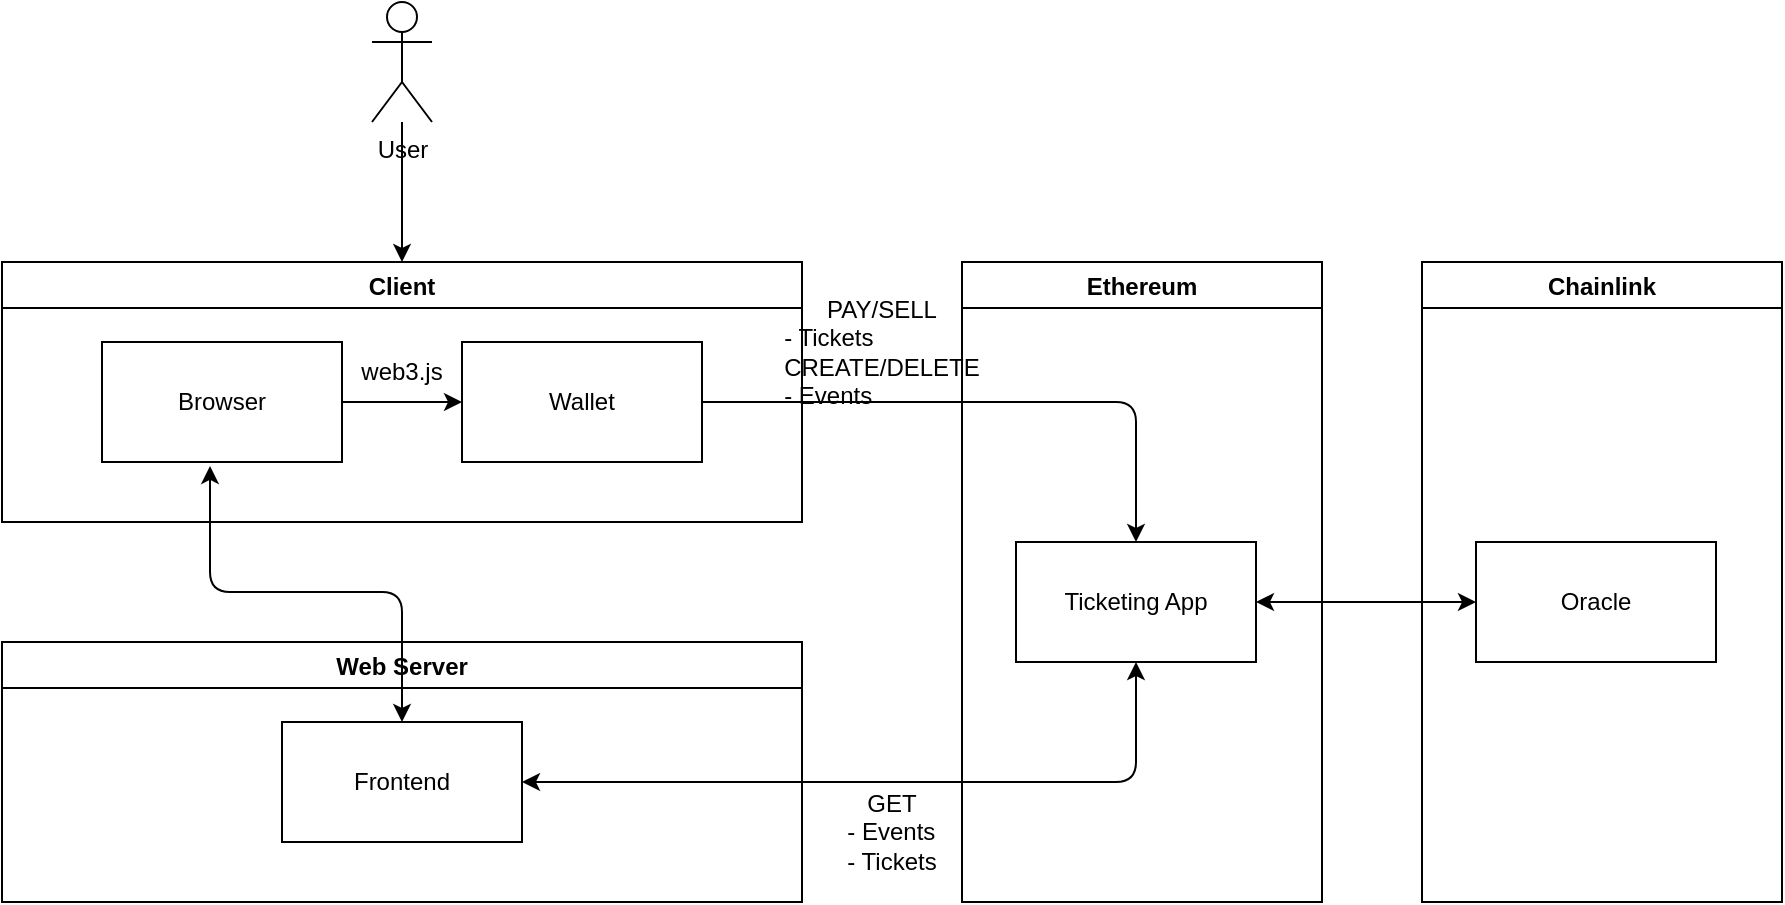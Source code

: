 <mxfile>
    <diagram id="1zVgO03YgL15PZYdM6fw" name="hl_architecture">
        <mxGraphModel dx="1374" dy="782" grid="1" gridSize="10" guides="1" tooltips="1" connect="1" arrows="1" fold="1" page="1" pageScale="1" pageWidth="827" pageHeight="1169" math="0" shadow="0">
            <root>
                <mxCell id="0"/>
                <mxCell id="1" parent="0"/>
                <mxCell id="22" style="edgeStyle=none;html=1;entryX=0.5;entryY=0;entryDx=0;entryDy=0;" edge="1" parent="1" source="3" target="20">
                    <mxGeometry relative="1" as="geometry"/>
                </mxCell>
                <mxCell id="3" value="User" style="shape=umlActor;verticalLabelPosition=bottom;verticalAlign=top;html=1;outlineConnect=0;" parent="1" vertex="1">
                    <mxGeometry x="385" y="50" width="30" height="60" as="geometry"/>
                </mxCell>
                <mxCell id="12" value="Web Server" style="swimlane;" vertex="1" parent="1">
                    <mxGeometry x="200" y="370" width="400" height="130" as="geometry"/>
                </mxCell>
                <mxCell id="13" value="Frontend&lt;span style=&quot;color: rgba(0 , 0 , 0 , 0) ; font-family: monospace ; font-size: 0px&quot;&gt;%3CmxGraphModel%3E%3Croot%3E%3CmxCell%20id%3D%220%22%2F%3E%3CmxCell%20id%3D%221%22%20parent%3D%220%22%2F%3E%3CmxCell%20id%3D%222%22%20value%3D%22Event%26lt%3Bbr%26gt%3B%26amp%3Blt%3B%26amp%3Blt%3BContract%26amp%3Bgt%3B%26amp%3Bgt%3B%22%20style%3D%22rounded%3D0%3BwhiteSpace%3Dwrap%3Bhtml%3D1%3B%22%20vertex%3D%221%22%20parent%3D%221%22%3E%3CmxGeometry%20x%3D%22340%22%20y%3D%22600%22%20width%3D%22120%22%20height%3D%2260%22%20as%3D%22geometry%22%2F%3E%3C%2FmxCell%3E%3C%2Froot%3E%3C%2FmxGraphModel%3E&lt;/span&gt;" style="rounded=0;whiteSpace=wrap;html=1;" vertex="1" parent="12">
                    <mxGeometry x="140" y="40" width="120" height="60" as="geometry"/>
                </mxCell>
                <mxCell id="14" value="Ethereum" style="swimlane;" vertex="1" parent="1">
                    <mxGeometry x="680" y="180" width="180" height="320" as="geometry"/>
                </mxCell>
                <mxCell id="18" value="Ticketing App" style="rounded=0;whiteSpace=wrap;html=1;" vertex="1" parent="14">
                    <mxGeometry x="27" y="140" width="120" height="60" as="geometry"/>
                </mxCell>
                <mxCell id="23" style="edgeStyle=orthogonalEdgeStyle;html=1;entryX=0.5;entryY=0;entryDx=0;entryDy=0;exitX=0.45;exitY=1.033;exitDx=0;exitDy=0;exitPerimeter=0;startArrow=classic;startFill=1;" edge="1" parent="1" source="21" target="13">
                    <mxGeometry relative="1" as="geometry"/>
                </mxCell>
                <mxCell id="20" value="Client" style="swimlane;" vertex="1" parent="1">
                    <mxGeometry x="200" y="180" width="400" height="130" as="geometry"/>
                </mxCell>
                <mxCell id="24" style="edgeStyle=orthogonalEdgeStyle;html=1;entryX=0;entryY=0.5;entryDx=0;entryDy=0;" edge="1" parent="20" source="21" target="19">
                    <mxGeometry relative="1" as="geometry"/>
                </mxCell>
                <mxCell id="21" value="Browser" style="rounded=0;whiteSpace=wrap;html=1;" vertex="1" parent="20">
                    <mxGeometry x="50" y="40" width="120" height="60" as="geometry"/>
                </mxCell>
                <mxCell id="19" value="Wallet" style="rounded=0;whiteSpace=wrap;html=1;" vertex="1" parent="20">
                    <mxGeometry x="230" y="40" width="120" height="60" as="geometry"/>
                </mxCell>
                <mxCell id="34" value="&lt;span style=&quot;text-align: left&quot;&gt;web3.js&lt;br&gt;&lt;/span&gt;" style="text;html=1;strokeColor=none;fillColor=none;align=center;verticalAlign=middle;whiteSpace=wrap;rounded=0;" vertex="1" parent="20">
                    <mxGeometry x="160" y="30" width="80" height="50" as="geometry"/>
                </mxCell>
                <mxCell id="26" style="edgeStyle=orthogonalEdgeStyle;html=1;entryX=0.5;entryY=0;entryDx=0;entryDy=0;" edge="1" parent="1" source="19" target="18">
                    <mxGeometry relative="1" as="geometry"/>
                </mxCell>
                <mxCell id="27" style="edgeStyle=orthogonalEdgeStyle;html=1;entryX=1;entryY=0.5;entryDx=0;entryDy=0;exitX=0.5;exitY=1;exitDx=0;exitDy=0;startArrow=classic;startFill=1;" edge="1" parent="1" source="18" target="13">
                    <mxGeometry relative="1" as="geometry"/>
                </mxCell>
                <mxCell id="28" value="GET&lt;br&gt;&lt;div style=&quot;text-align: left&quot;&gt;&lt;span&gt;- Events&lt;/span&gt;&lt;/div&gt;&lt;span&gt;&lt;div style=&quot;text-align: left&quot;&gt;&lt;span&gt;- Tickets&lt;/span&gt;&lt;/div&gt;&lt;/span&gt;" style="text;html=1;strokeColor=none;fillColor=none;align=center;verticalAlign=middle;whiteSpace=wrap;rounded=0;" vertex="1" parent="1">
                    <mxGeometry x="600" y="440" width="90" height="50" as="geometry"/>
                </mxCell>
                <mxCell id="33" value="&lt;span style=&quot;text-align: left&quot;&gt;PAY/SELL&lt;br&gt;&lt;div style=&quot;text-align: left&quot;&gt;&lt;span style=&quot;text-align: center&quot;&gt;- Tickets&lt;/span&gt;&lt;/div&gt;&lt;/span&gt;&lt;span&gt;CREATE/DELETE&lt;br&gt;&lt;div style=&quot;text-align: left&quot;&gt;&lt;span&gt;- Events&lt;/span&gt;&lt;/div&gt;&lt;/span&gt;" style="text;html=1;strokeColor=none;fillColor=none;align=center;verticalAlign=middle;whiteSpace=wrap;rounded=0;" vertex="1" parent="1">
                    <mxGeometry x="600" y="200" width="80" height="50" as="geometry"/>
                </mxCell>
                <mxCell id="hqSYZPeVKr9ppMvlzupd-35" value="Chainlink" style="swimlane;" vertex="1" parent="1">
                    <mxGeometry x="910" y="180" width="180" height="320" as="geometry"/>
                </mxCell>
                <mxCell id="hqSYZPeVKr9ppMvlzupd-36" value="Oracle" style="rounded=0;whiteSpace=wrap;html=1;" vertex="1" parent="hqSYZPeVKr9ppMvlzupd-35">
                    <mxGeometry x="27" y="140" width="120" height="60" as="geometry"/>
                </mxCell>
                <mxCell id="hqSYZPeVKr9ppMvlzupd-37" style="edgeStyle=orthogonalEdgeStyle;html=1;startArrow=classic;startFill=1;" edge="1" parent="1" source="18" target="hqSYZPeVKr9ppMvlzupd-36">
                    <mxGeometry relative="1" as="geometry"/>
                </mxCell>
            </root>
        </mxGraphModel>
    </diagram>
    <diagram id="ByMJ97AsLJqCpdaiBLwR" name="ethereum_app">
        <mxGraphModel dx="684" dy="291" grid="1" gridSize="10" guides="1" tooltips="1" connect="1" arrows="1" fold="1" page="1" pageScale="1" pageWidth="827" pageHeight="1169" math="0" shadow="0">
            <root>
                <mxCell id="SpSei3KZfe_me19z_yHL-0"/>
                <mxCell id="SpSei3KZfe_me19z_yHL-1" parent="SpSei3KZfe_me19z_yHL-0"/>
                <mxCell id="SpSei3KZfe_me19z_yHL-5" style="edgeStyle=orthogonalEdgeStyle;html=1;entryX=0.5;entryY=0;entryDx=0;entryDy=0;startArrow=none;startFill=0;" edge="1" parent="SpSei3KZfe_me19z_yHL-1" source="SpSei3KZfe_me19z_yHL-2" target="SpSei3KZfe_me19z_yHL-3">
                    <mxGeometry relative="1" as="geometry"/>
                </mxCell>
                <mxCell id="SpSei3KZfe_me19z_yHL-2" value="Event&lt;br&gt;&amp;lt;&amp;lt;Contract&amp;gt;&amp;gt;" style="rounded=0;whiteSpace=wrap;html=1;" vertex="1" parent="SpSei3KZfe_me19z_yHL-1">
                    <mxGeometry x="350" y="322.5" width="120" height="60" as="geometry"/>
                </mxCell>
                <mxCell id="SpSei3KZfe_me19z_yHL-3" value="Ticket&lt;br&gt;&amp;lt;&amp;lt;Token&amp;gt;&amp;gt;" style="rounded=0;whiteSpace=wrap;html=1;" vertex="1" parent="SpSei3KZfe_me19z_yHL-1">
                    <mxGeometry x="350" y="473.75" width="120" height="60" as="geometry"/>
                </mxCell>
                <mxCell id="SpSei3KZfe_me19z_yHL-10" value="ERC777 - Open Zeppelin app&lt;br&gt;&lt;br&gt;&lt;div style=&quot;text-align: left&quot;&gt;&lt;span&gt;Contains:&lt;/span&gt;&lt;/div&gt;&lt;div style=&quot;text-align: left&quot;&gt;&lt;span&gt;- ticket previous owners&lt;/span&gt;&lt;/div&gt;&lt;div style=&quot;text-align: left&quot;&gt;&lt;span&gt;- ticket current owner&lt;/span&gt;&lt;/div&gt;&lt;div style=&quot;text-align: left&quot;&gt;&lt;span&gt;- ticket cost&lt;/span&gt;&lt;/div&gt;&lt;div style=&quot;text-align: left&quot;&gt;&lt;span&gt;- is_to_sell&lt;/span&gt;&lt;/div&gt;&lt;div style=&quot;text-align: left&quot;&gt;&lt;span&gt;- type&lt;/span&gt;&lt;/div&gt;&lt;div style=&quot;text-align: left&quot;&gt;&lt;span&gt;- price&lt;/span&gt;&lt;/div&gt;" style="text;html=1;strokeColor=none;fillColor=none;align=center;verticalAlign=middle;whiteSpace=wrap;rounded=0;" vertex="1" parent="SpSei3KZfe_me19z_yHL-1">
                    <mxGeometry x="480" y="430" width="180" height="112.5" as="geometry"/>
                </mxCell>
                <mxCell id="SpSei3KZfe_me19z_yHL-12" style="edgeStyle=orthogonalEdgeStyle;html=1;entryX=0.5;entryY=1;entryDx=0;entryDy=0;startArrow=none;startFill=0;exitX=0.5;exitY=0;exitDx=0;exitDy=0;" edge="1" parent="SpSei3KZfe_me19z_yHL-1" source="SpSei3KZfe_me19z_yHL-11" target="SpSei3KZfe_me19z_yHL-3">
                    <mxGeometry relative="1" as="geometry"/>
                </mxCell>
                <mxCell id="SpSei3KZfe_me19z_yHL-11" value="Ticket&lt;br&gt;type A&lt;br&gt;&amp;lt;&amp;lt;Token&amp;gt;&amp;gt;" style="rounded=0;whiteSpace=wrap;html=1;" vertex="1" parent="SpSei3KZfe_me19z_yHL-1">
                    <mxGeometry x="210" y="600" width="120" height="60" as="geometry"/>
                </mxCell>
                <mxCell id="SpSei3KZfe_me19z_yHL-14" style="edgeStyle=orthogonalEdgeStyle;html=1;startArrow=none;startFill=0;entryX=0.5;entryY=1;entryDx=0;entryDy=0;" edge="1" parent="SpSei3KZfe_me19z_yHL-1" source="SpSei3KZfe_me19z_yHL-13" target="SpSei3KZfe_me19z_yHL-3">
                    <mxGeometry relative="1" as="geometry">
                        <mxPoint x="410" y="560" as="targetPoint"/>
                    </mxGeometry>
                </mxCell>
                <mxCell id="SpSei3KZfe_me19z_yHL-13" value="Ticket&lt;br&gt;type B&lt;br&gt;&amp;lt;&amp;lt;Token&amp;gt;&amp;gt;" style="rounded=0;whiteSpace=wrap;html=1;" vertex="1" parent="SpSei3KZfe_me19z_yHL-1">
                    <mxGeometry x="350" y="600" width="120" height="60" as="geometry"/>
                </mxCell>
                <mxCell id="SpSei3KZfe_me19z_yHL-16" style="edgeStyle=orthogonalEdgeStyle;html=1;entryX=0.5;entryY=1;entryDx=0;entryDy=0;startArrow=none;startFill=0;exitX=0.5;exitY=0;exitDx=0;exitDy=0;" edge="1" parent="SpSei3KZfe_me19z_yHL-1" source="SpSei3KZfe_me19z_yHL-15" target="SpSei3KZfe_me19z_yHL-3">
                    <mxGeometry relative="1" as="geometry"/>
                </mxCell>
                <mxCell id="SpSei3KZfe_me19z_yHL-15" value="..." style="rounded=0;whiteSpace=wrap;html=1;" vertex="1" parent="SpSei3KZfe_me19z_yHL-1">
                    <mxGeometry x="490" y="600" width="120" height="60" as="geometry"/>
                </mxCell>
                <mxCell id="AArVwXRIVM7owpbq333O-0" value="&lt;div&gt;&lt;span&gt;Contains:&lt;/span&gt;&lt;/div&gt;&lt;div&gt;&lt;span&gt;- event name&lt;/span&gt;&lt;/div&gt;&lt;div&gt;&lt;span&gt;- event creator&lt;/span&gt;&lt;/div&gt;&lt;div&gt;&lt;span&gt;- event address&lt;/span&gt;&lt;/div&gt;&lt;div&gt;&lt;span&gt;- event description&lt;/span&gt;&lt;/div&gt;&lt;div&gt;&lt;span&gt;- event time&lt;/span&gt;&lt;/div&gt;&lt;div&gt;&lt;span&gt;- tickets&lt;/span&gt;&lt;/div&gt;" style="text;html=1;strokeColor=none;fillColor=none;align=left;verticalAlign=middle;whiteSpace=wrap;rounded=0;" vertex="1" parent="SpSei3KZfe_me19z_yHL-1">
                    <mxGeometry x="210" y="296.25" width="130" height="112.5" as="geometry"/>
                </mxCell>
            </root>
        </mxGraphModel>
    </diagram>
    <diagram id="6OMefph9_-g4TDpPQbYK" name="swimlane">
        <mxGraphModel dx="1026" dy="436" grid="1" gridSize="10" guides="1" tooltips="1" connect="1" arrows="1" fold="1" page="1" pageScale="1" pageWidth="827" pageHeight="1169" math="0" shadow="0">
            <root>
                <mxCell id="u7Y_KYSsKaPKfX_ig7lM-0"/>
                <mxCell id="u7Y_KYSsKaPKfX_ig7lM-1" parent="u7Y_KYSsKaPKfX_ig7lM-0"/>
                <mxCell id="u7Y_KYSsKaPKfX_ig7lM-2" value="Event Creation" style="swimlane;childLayout=stackLayout;resizeParent=1;resizeParentMax=0;horizontal=1;startSize=20;horizontalStack=0;" vertex="1" parent="u7Y_KYSsKaPKfX_ig7lM-1">
                    <mxGeometry x="40" y="40" width="520" height="500" as="geometry"/>
                </mxCell>
                <mxCell id="7UhMx_ywJLXMylz4loc8-0" value="User (Organizer)" style="swimlane;startSize=20;horizontal=0;" vertex="1" parent="u7Y_KYSsKaPKfX_ig7lM-2">
                    <mxGeometry y="20" width="520" height="120" as="geometry"/>
                </mxCell>
                <mxCell id="Dfp0_MJa2E_befyMg2mi-3" value="User wants to create an event&lt;span style=&quot;color: rgba(0 , 0 , 0 , 0) ; font-family: monospace ; font-size: 0px&quot;&gt;%3CmxGraphModel%3E%3Croot%3E%3CmxCell%20id%3D%220%22%2F%3E%3CmxCell%20id%3D%221%22%20parent%3D%220%22%2F%3E%3CmxCell%20id%3D%222%22%20value%3D%22Client%22%20style%3D%22swimlane%3BstartSize%3D20%3Bhorizontal%3D0%3B%22%20vertex%3D%221%22%20parent%3D%221%22%3E%3CmxGeometry%20x%3D%22170%22%20y%3D%22230%22%20width%3D%22480%22%20height%3D%22120%22%20as%3D%22geometry%22%2F%3E%3C%2FmxCell%3E%3C%2Froot%3E%3C%2FmxGraphModel%3E&lt;/span&gt;" style="rounded=0;whiteSpace=wrap;html=1;" vertex="1" parent="7UhMx_ywJLXMylz4loc8-0">
                    <mxGeometry x="60" y="30" width="120" height="60" as="geometry"/>
                </mxCell>
                <mxCell id="u7Y_KYSsKaPKfX_ig7lM-3" value="Client" style="swimlane;startSize=20;horizontal=0;" vertex="1" parent="u7Y_KYSsKaPKfX_ig7lM-2">
                    <mxGeometry y="140" width="520" height="120" as="geometry"/>
                </mxCell>
                <mxCell id="qDwuF02dO9iy7iWTgEh9-3" style="edgeStyle=orthogonalEdgeStyle;html=1;entryX=0;entryY=0.5;entryDx=0;entryDy=0;startArrow=none;startFill=0;" edge="1" parent="u7Y_KYSsKaPKfX_ig7lM-3" source="qDwuF02dO9iy7iWTgEh9-0" target="qDwuF02dO9iy7iWTgEh9-2">
                    <mxGeometry relative="1" as="geometry"/>
                </mxCell>
                <mxCell id="qDwuF02dO9iy7iWTgEh9-0" value="User set event information&lt;span style=&quot;color: rgba(0 , 0 , 0 , 0) ; font-family: monospace ; font-size: 0px&quot;&gt;%3CmxGraphModel%3E%3Croot%3E%3CmxCell%20id%3D%220%22%2F%3E%3CmxCell%20id%3D%221%22%20parent%3D%220%22%2F%3E%3CmxCell%20id%3D%222%22%20value%3D%22Client%22%20style%3D%22swimlane%3BstartSize%3D20%3Bhorizontal%3D0%3B%22%20vertex%3D%221%22%20parent%3D%221%22%3E%3CmxGeometry%20x%3D%22170%22%20y%3D%22230%22%20width%3D%22480%22%20height%3D%22120%22%20as%3D%22geometry%22%2F%3E%3C%2FmxCell%3E%3C%2Froot%3E%3C%2FmxGraphModel%3E&lt;/span&gt;" style="rounded=0;whiteSpace=wrap;html=1;" vertex="1" parent="u7Y_KYSsKaPKfX_ig7lM-3">
                    <mxGeometry x="220" y="30" width="120" height="60" as="geometry"/>
                </mxCell>
                <mxCell id="qDwuF02dO9iy7iWTgEh9-2" value="User interacts with Wallet&lt;span style=&quot;color: rgba(0 , 0 , 0 , 0) ; font-family: monospace ; font-size: 0px&quot;&gt;%3CmxGraphModel%3E%3Croot%3E%3CmxCell%20id%3D%220%22%2F%3E%3CmxCell%20id%3D%221%22%20parent%3D%220%22%2F%3E%3CmxCell%20id%3D%222%22%20value%3D%22User%20set%20event%20information%26lt%3Bspan%20style%3D%26quot%3Bcolor%3A%20rgba(0%20%2C%200%20%2C%200%20%2C%200)%20%3B%20font-family%3A%20monospace%20%3B%20font-size%3A%200px%26quot%3B%26gt%3B%253CmxGraphModel%253E%253Croot%253E%253CmxCell%2520id%253D%25220%2522%252F%253E%253CmxCell%2520id%253D%25221%2522%2520parent%253D%25220%2522%252F%253E%253CmxCell%2520id%253D%25222%2522%2520value%253D%2522Client%2522%2520style%253D%2522swimlane%253BstartSize%253D20%253Bhorizontal%253D0%253B%2522%2520vertex%253D%25221%2522%2520parent%253D%25221%2522%253E%253CmxGeometry%2520x%253D%2522170%2522%2520y%253D%2522230%2522%2520width%253D%2522480%2522%2520height%253D%2522120%2522%2520as%253D%2522geometry%2522%252F%253E%253C%252FmxCell%253E%253C%252Froot%253E%253C%252FmxGraphModel%253E%26lt%3B%2Fspan%26gt%3B%22%20style%3D%22rounded%3D0%3BwhiteSpace%3Dwrap%3Bhtml%3D1%3B%22%20vertex%3D%221%22%20parent%3D%221%22%3E%3CmxGeometry%20x%3D%22260%22%20y%3D%22210%22%20width%3D%22120%22%20height%3D%2260%22%20as%3D%22geometry%22%2F%3E%3C%2FmxCell%3E%3C%2Froot%3E%3C%2FmxGraphModel%3E&lt;/span&gt;" style="rounded=0;whiteSpace=wrap;html=1;" vertex="1" parent="u7Y_KYSsKaPKfX_ig7lM-3">
                    <mxGeometry x="374" y="30" width="120" height="60" as="geometry"/>
                </mxCell>
                <mxCell id="u7Y_KYSsKaPKfX_ig7lM-4" value="Web Server" style="swimlane;startSize=20;horizontal=0;" vertex="1" parent="u7Y_KYSsKaPKfX_ig7lM-2">
                    <mxGeometry y="260" width="520" height="120" as="geometry"/>
                </mxCell>
                <mxCell id="Dfp0_MJa2E_befyMg2mi-4" value="User get to client&lt;span style=&quot;color: rgba(0 , 0 , 0 , 0) ; font-family: monospace ; font-size: 0px&quot;&gt;%3CmxGraphModel%3E%3Croot%3E%3CmxCell%20id%3D%220%22%2F%3E%3CmxCell%20id%3D%221%22%20parent%3D%220%22%2F%3E%3CmxCell%20id%3D%222%22%20value%3D%22Client%22%20style%3D%22swimlane%3BstartSize%3D20%3Bhorizontal%3D0%3B%22%20vertex%3D%221%22%20parent%3D%221%22%3E%3CmxGeometry%20x%3D%22170%22%20y%3D%22230%22%20width%3D%22480%22%20height%3D%22120%22%20as%3D%22geometry%22%2F%3E%3C%2FmxCell%3E%3C%2Froot%3E%3C%2FmxGraphModel%3E&lt;/span&gt;" style="rounded=0;whiteSpace=wrap;html=1;" vertex="1" parent="u7Y_KYSsKaPKfX_ig7lM-4">
                    <mxGeometry x="60" y="30" width="120" height="60" as="geometry"/>
                </mxCell>
                <mxCell id="u7Y_KYSsKaPKfX_ig7lM-5" value="Ethereum" style="swimlane;startSize=20;horizontal=0;" vertex="1" parent="u7Y_KYSsKaPKfX_ig7lM-2">
                    <mxGeometry y="380" width="520" height="120" as="geometry"/>
                </mxCell>
                <mxCell id="qDwuF02dO9iy7iWTgEh9-4" value="Event gets created with token pool" style="rounded=0;whiteSpace=wrap;html=1;" vertex="1" parent="u7Y_KYSsKaPKfX_ig7lM-5">
                    <mxGeometry x="374" y="30" width="120" height="60" as="geometry"/>
                </mxCell>
                <mxCell id="Dfp0_MJa2E_befyMg2mi-5" style="edgeStyle=orthogonalEdgeStyle;html=1;entryX=0.5;entryY=0;entryDx=0;entryDy=0;startArrow=none;startFill=0;" edge="1" parent="u7Y_KYSsKaPKfX_ig7lM-2" source="Dfp0_MJa2E_befyMg2mi-3" target="Dfp0_MJa2E_befyMg2mi-4">
                    <mxGeometry relative="1" as="geometry"/>
                </mxCell>
                <mxCell id="qDwuF02dO9iy7iWTgEh9-1" style="edgeStyle=orthogonalEdgeStyle;html=1;entryX=0;entryY=0.5;entryDx=0;entryDy=0;startArrow=none;startFill=0;" edge="1" parent="u7Y_KYSsKaPKfX_ig7lM-2" source="Dfp0_MJa2E_befyMg2mi-4" target="qDwuF02dO9iy7iWTgEh9-0">
                    <mxGeometry relative="1" as="geometry"/>
                </mxCell>
                <mxCell id="qDwuF02dO9iy7iWTgEh9-5" style="edgeStyle=orthogonalEdgeStyle;html=1;entryX=0.5;entryY=0;entryDx=0;entryDy=0;startArrow=none;startFill=0;" edge="1" parent="u7Y_KYSsKaPKfX_ig7lM-2" source="qDwuF02dO9iy7iWTgEh9-2" target="qDwuF02dO9iy7iWTgEh9-4">
                    <mxGeometry relative="1" as="geometry"/>
                </mxCell>
                <mxCell id="qDwuF02dO9iy7iWTgEh9-7" value="Ticket buy" style="swimlane;childLayout=stackLayout;resizeParent=1;resizeParentMax=0;horizontal=1;startSize=20;horizontalStack=0;" vertex="1" parent="u7Y_KYSsKaPKfX_ig7lM-1">
                    <mxGeometry x="40" y="600" width="1310" height="700" as="geometry"/>
                </mxCell>
                <mxCell id="Qn9xAzBqLyEOiVE6R0Uv-1" value="User (Organizer)" style="swimlane;startSize=20;horizontal=0;" vertex="1" parent="qDwuF02dO9iy7iWTgEh9-7">
                    <mxGeometry y="20" width="1310" height="120" as="geometry"/>
                </mxCell>
                <mxCell id="Qn9xAzBqLyEOiVE6R0Uv-2" value="User receives payment on his wallet" style="rounded=0;whiteSpace=wrap;html=1;" vertex="1" parent="Qn9xAzBqLyEOiVE6R0Uv-1">
                    <mxGeometry x="960" y="30" width="120" height="60" as="geometry"/>
                </mxCell>
                <mxCell id="qDwuF02dO9iy7iWTgEh9-8" value="User (Participant)" style="swimlane;startSize=20;horizontal=0;" vertex="1" parent="qDwuF02dO9iy7iWTgEh9-7">
                    <mxGeometry y="140" width="1310" height="120" as="geometry"/>
                </mxCell>
                <mxCell id="qDwuF02dO9iy7iWTgEh9-9" value="User wants to buy a ticket for an event&lt;span style=&quot;color: rgba(0 , 0 , 0 , 0) ; font-family: monospace ; font-size: 0px&quot;&gt;%3CmxGraphModel%3E%3Croot%3E%3CmxCell%20id%3D%220%22%2F%3E%3CmxCell%20id%3D%221%22%20parent%3D%220%22%2F%3E%3CmxCell%20id%3D%222%22%20value%3D%22Client%22%20style%3D%22swimlane%3BstartSize%3D20%3Bhorizontal%3D0%3B%22%20vertex%3D%221%22%20parent%3D%221%22%3E%3CmxGeometry%20x%3D%22170%22%20y%3D%22230%22%20width%3D%22480%22%20height%3D%22120%22%20as%3D%22geometry%22%2F%3E%3C%2FmxCell%3E%3C%2Froot%3E%3C%2FmxGraphModel%3E&lt;/span&gt;" style="rounded=0;whiteSpace=wrap;html=1;" vertex="1" parent="qDwuF02dO9iy7iWTgEh9-8">
                    <mxGeometry x="60" y="30" width="120" height="60" as="geometry"/>
                </mxCell>
                <mxCell id="qDwuF02dO9iy7iWTgEh9-10" value="Client" style="swimlane;startSize=20;horizontal=0;" vertex="1" parent="qDwuF02dO9iy7iWTgEh9-7">
                    <mxGeometry y="260" width="1310" height="120" as="geometry"/>
                </mxCell>
                <mxCell id="qDwuF02dO9iy7iWTgEh9-26" style="edgeStyle=orthogonalEdgeStyle;html=1;entryX=0;entryY=0.5;entryDx=0;entryDy=0;startArrow=none;startFill=0;" edge="1" parent="qDwuF02dO9iy7iWTgEh9-10" source="qDwuF02dO9iy7iWTgEh9-13" target="qDwuF02dO9iy7iWTgEh9-25">
                    <mxGeometry relative="1" as="geometry"/>
                </mxCell>
                <mxCell id="qDwuF02dO9iy7iWTgEh9-13" value="User select the event the wants to buy" style="rounded=0;whiteSpace=wrap;html=1;" vertex="1" parent="qDwuF02dO9iy7iWTgEh9-10">
                    <mxGeometry x="374" y="30" width="120" height="60" as="geometry"/>
                </mxCell>
                <mxCell id="qDwuF02dO9iy7iWTgEh9-25" value="User interacts with Wallet&lt;span style=&quot;color: rgba(0 , 0 , 0 , 0) ; font-family: monospace ; font-size: 0px&quot;&gt;%3CmxGraphModel%3E%3Croot%3E%3CmxCell%20id%3D%220%22%2F%3E%3CmxCell%20id%3D%221%22%20parent%3D%220%22%2F%3E%3CmxCell%20id%3D%222%22%20value%3D%22User%20set%20event%20information%26lt%3Bspan%20style%3D%26quot%3Bcolor%3A%20rgba(0%20%2C%200%20%2C%200%20%2C%200)%20%3B%20font-family%3A%20monospace%20%3B%20font-size%3A%200px%26quot%3B%26gt%3B%253CmxGraphModel%253E%253Croot%253E%253CmxCell%2520id%253D%25220%2522%252F%253E%253CmxCell%2520id%253D%25221%2522%2520parent%253D%25220%2522%252F%253E%253CmxCell%2520id%253D%25222%2522%2520value%253D%2522Client%2522%2520style%253D%2522swimlane%253BstartSize%253D20%253Bhorizontal%253D0%253B%2522%2520vertex%253D%25221%2522%2520parent%253D%25221%2522%253E%253CmxGeometry%2520x%253D%2522170%2522%2520y%253D%2522230%2522%2520width%253D%2522480%2522%2520height%253D%2522120%2522%2520as%253D%2522geometry%2522%252F%253E%253C%252FmxCell%253E%253C%252Froot%253E%253C%252FmxGraphModel%253E%26lt%3B%2Fspan%26gt%3B%22%20style%3D%22rounded%3D0%3BwhiteSpace%3Dwrap%3Bhtml%3D1%3B%22%20vertex%3D%221%22%20parent%3D%221%22%3E%3CmxGeometry%20x%3D%22260%22%20y%3D%22210%22%20width%3D%22120%22%20height%3D%2260%22%20as%3D%22geometry%22%2F%3E%3C%2FmxCell%3E%3C%2Froot%3E%3C%2FmxGraphModel%3E&lt;/span&gt;" style="rounded=0;whiteSpace=wrap;html=1;" vertex="1" parent="qDwuF02dO9iy7iWTgEh9-10">
                    <mxGeometry x="550" y="30" width="120" height="60" as="geometry"/>
                </mxCell>
                <mxCell id="Qn9xAzBqLyEOiVE6R0Uv-10" value="User is warned that transaction is failed" style="rounded=0;whiteSpace=wrap;html=1;" vertex="1" parent="qDwuF02dO9iy7iWTgEh9-10">
                    <mxGeometry x="810" y="30" width="120" height="60" as="geometry"/>
                </mxCell>
                <mxCell id="Qn9xAzBqLyEOiVE6R0Uv-12" value="User is informed that transaction is successful" style="rounded=0;whiteSpace=wrap;html=1;" vertex="1" parent="qDwuF02dO9iy7iWTgEh9-10">
                    <mxGeometry x="1130" y="30" width="120" height="60" as="geometry"/>
                </mxCell>
                <mxCell id="qDwuF02dO9iy7iWTgEh9-14" value="Web Server" style="swimlane;startSize=20;horizontal=0;" vertex="1" parent="qDwuF02dO9iy7iWTgEh9-7">
                    <mxGeometry y="380" width="1310" height="120" as="geometry"/>
                </mxCell>
                <mxCell id="qDwuF02dO9iy7iWTgEh9-15" value="User get to client&lt;span style=&quot;color: rgba(0 , 0 , 0 , 0) ; font-family: monospace ; font-size: 0px&quot;&gt;%3CmxGraphModel%3E%3Croot%3E%3CmxCell%20id%3D%220%22%2F%3E%3CmxCell%20id%3D%221%22%20parent%3D%220%22%2F%3E%3CmxCell%20id%3D%222%22%20value%3D%22Client%22%20style%3D%22swimlane%3BstartSize%3D20%3Bhorizontal%3D0%3B%22%20vertex%3D%221%22%20parent%3D%221%22%3E%3CmxGeometry%20x%3D%22170%22%20y%3D%22230%22%20width%3D%22480%22%20height%3D%22120%22%20as%3D%22geometry%22%2F%3E%3C%2FmxCell%3E%3C%2Froot%3E%3C%2FmxGraphModel%3E&lt;/span&gt;" style="rounded=0;whiteSpace=wrap;html=1;" vertex="1" parent="qDwuF02dO9iy7iWTgEh9-14">
                    <mxGeometry x="60" y="30" width="120" height="60" as="geometry"/>
                </mxCell>
                <mxCell id="qDwuF02dO9iy7iWTgEh9-16" value="Ethereum" style="swimlane;startSize=20;horizontal=0;" vertex="1" parent="qDwuF02dO9iy7iWTgEh9-7">
                    <mxGeometry y="500" width="1310" height="200" as="geometry"/>
                </mxCell>
                <mxCell id="Qn9xAzBqLyEOiVE6R0Uv-8" value="Transaction refused" style="rounded=0;whiteSpace=wrap;html=1;" vertex="1" parent="qDwuF02dO9iy7iWTgEh9-16">
                    <mxGeometry x="810" y="9" width="120" height="60" as="geometry"/>
                </mxCell>
                <mxCell id="qDwuF02dO9iy7iWTgEh9-12" value="Client gets events" style="rounded=0;whiteSpace=wrap;html=1;" vertex="1" parent="qDwuF02dO9iy7iWTgEh9-16">
                    <mxGeometry x="220" y="110" width="120" height="60" as="geometry"/>
                </mxCell>
                <mxCell id="Qn9xAzBqLyEOiVE6R0Uv-4" value="User pays for the ticket" style="rounded=0;whiteSpace=wrap;html=1;" vertex="1" parent="qDwuF02dO9iy7iWTgEh9-16">
                    <mxGeometry x="660" y="110" width="120" height="60" as="geometry"/>
                </mxCell>
                <mxCell id="qDwuF02dO9iy7iWTgEh9-27" value="User gets a token for the ticket type for the event he wants" style="rounded=0;whiteSpace=wrap;html=1;" vertex="1" parent="qDwuF02dO9iy7iWTgEh9-16">
                    <mxGeometry x="960" y="110" width="120" height="60" as="geometry"/>
                </mxCell>
                <mxCell id="Qn9xAzBqLyEOiVE6R0Uv-5" value="Y" style="edgeStyle=orthogonalEdgeStyle;html=1;entryX=0;entryY=0.5;entryDx=0;entryDy=0;startArrow=none;startFill=0;" edge="1" parent="qDwuF02dO9iy7iWTgEh9-16" source="Qn9xAzBqLyEOiVE6R0Uv-6" target="qDwuF02dO9iy7iWTgEh9-27">
                    <mxGeometry relative="1" as="geometry"/>
                </mxCell>
                <mxCell id="Qn9xAzBqLyEOiVE6R0Uv-7" value="" style="edgeStyle=orthogonalEdgeStyle;html=1;entryX=0;entryY=0.5;entryDx=0;entryDy=0;startArrow=none;startFill=0;endArrow=classic;endFill=1;" edge="1" parent="qDwuF02dO9iy7iWTgEh9-16" source="Qn9xAzBqLyEOiVE6R0Uv-4" target="Qn9xAzBqLyEOiVE6R0Uv-6">
                    <mxGeometry relative="1" as="geometry">
                        <mxPoint x="780" y="140" as="sourcePoint"/>
                        <mxPoint x="960" y="140" as="targetPoint"/>
                    </mxGeometry>
                </mxCell>
                <mxCell id="Qn9xAzBqLyEOiVE6R0Uv-9" value="N" style="edgeStyle=orthogonalEdgeStyle;html=1;entryX=0.5;entryY=1;entryDx=0;entryDy=0;startArrow=none;startFill=0;endArrow=classic;endFill=1;" edge="1" parent="qDwuF02dO9iy7iWTgEh9-16" source="Qn9xAzBqLyEOiVE6R0Uv-6" target="Qn9xAzBqLyEOiVE6R0Uv-8">
                    <mxGeometry relative="1" as="geometry"/>
                </mxCell>
                <mxCell id="Qn9xAzBqLyEOiVE6R0Uv-6" value="User has enough money" style="rhombus;whiteSpace=wrap;html=1;" vertex="1" parent="qDwuF02dO9iy7iWTgEh9-16">
                    <mxGeometry x="830" y="100" width="80" height="80" as="geometry"/>
                </mxCell>
                <mxCell id="qDwuF02dO9iy7iWTgEh9-18" style="edgeStyle=orthogonalEdgeStyle;html=1;entryX=0.5;entryY=0;entryDx=0;entryDy=0;startArrow=none;startFill=0;" edge="1" parent="qDwuF02dO9iy7iWTgEh9-7" source="qDwuF02dO9iy7iWTgEh9-9" target="qDwuF02dO9iy7iWTgEh9-15">
                    <mxGeometry relative="1" as="geometry"/>
                </mxCell>
                <mxCell id="qDwuF02dO9iy7iWTgEh9-19" style="edgeStyle=orthogonalEdgeStyle;html=1;entryX=0;entryY=0.5;entryDx=0;entryDy=0;startArrow=none;startFill=0;" edge="1" parent="qDwuF02dO9iy7iWTgEh9-7" source="qDwuF02dO9iy7iWTgEh9-15" target="qDwuF02dO9iy7iWTgEh9-12">
                    <mxGeometry relative="1" as="geometry"/>
                </mxCell>
                <mxCell id="qDwuF02dO9iy7iWTgEh9-11" style="edgeStyle=orthogonalEdgeStyle;html=1;entryX=0;entryY=0.5;entryDx=0;entryDy=0;startArrow=none;startFill=0;" edge="1" parent="qDwuF02dO9iy7iWTgEh9-7" source="qDwuF02dO9iy7iWTgEh9-12" target="qDwuF02dO9iy7iWTgEh9-13">
                    <mxGeometry relative="1" as="geometry"/>
                </mxCell>
                <mxCell id="Qn9xAzBqLyEOiVE6R0Uv-0" style="edgeStyle=orthogonalEdgeStyle;html=1;entryX=0;entryY=0.5;entryDx=0;entryDy=0;startArrow=none;startFill=0;" edge="1" parent="qDwuF02dO9iy7iWTgEh9-7" source="qDwuF02dO9iy7iWTgEh9-25" target="Qn9xAzBqLyEOiVE6R0Uv-4">
                    <mxGeometry relative="1" as="geometry"/>
                </mxCell>
                <mxCell id="Qn9xAzBqLyEOiVE6R0Uv-3" style="edgeStyle=orthogonalEdgeStyle;html=1;entryX=0.5;entryY=1;entryDx=0;entryDy=0;startArrow=none;startFill=0;exitX=0.5;exitY=0;exitDx=0;exitDy=0;" edge="1" parent="qDwuF02dO9iy7iWTgEh9-7" source="qDwuF02dO9iy7iWTgEh9-27" target="Qn9xAzBqLyEOiVE6R0Uv-2">
                    <mxGeometry relative="1" as="geometry"/>
                </mxCell>
                <mxCell id="Qn9xAzBqLyEOiVE6R0Uv-11" style="edgeStyle=orthogonalEdgeStyle;html=1;entryX=0.5;entryY=1;entryDx=0;entryDy=0;startArrow=none;startFill=0;endArrow=classic;endFill=1;" edge="1" parent="qDwuF02dO9iy7iWTgEh9-7" source="Qn9xAzBqLyEOiVE6R0Uv-8" target="Qn9xAzBqLyEOiVE6R0Uv-10">
                    <mxGeometry relative="1" as="geometry"/>
                </mxCell>
                <mxCell id="Qn9xAzBqLyEOiVE6R0Uv-13" style="edgeStyle=orthogonalEdgeStyle;html=1;entryX=0.5;entryY=1;entryDx=0;entryDy=0;startArrow=none;startFill=0;endArrow=classic;endFill=1;" edge="1" parent="qDwuF02dO9iy7iWTgEh9-7" source="qDwuF02dO9iy7iWTgEh9-27" target="Qn9xAzBqLyEOiVE6R0Uv-12">
                    <mxGeometry relative="1" as="geometry"/>
                </mxCell>
            </root>
        </mxGraphModel>
    </diagram>
</mxfile>